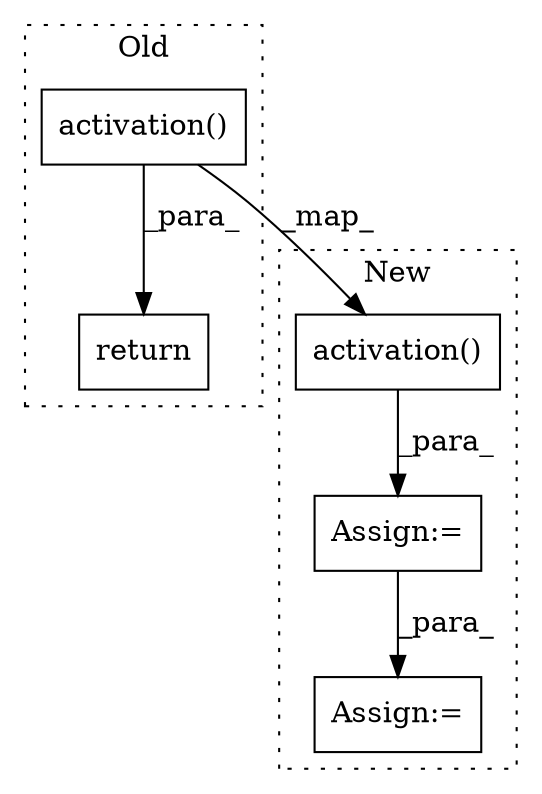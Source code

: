 digraph G {
subgraph cluster0 {
1 [label="activation()" a="75" s="3164,3196" l="16,1" shape="box"];
5 [label="return" a="93" s="4281" l="7" shape="box"];
label = "Old";
style="dotted";
}
subgraph cluster1 {
2 [label="activation()" a="75" s="2925,2953" l="16,1" shape="box"];
3 [label="Assign:=" a="68" s="3260" l="3" shape="box"];
4 [label="Assign:=" a="68" s="3518" l="4" shape="box"];
label = "New";
style="dotted";
}
1 -> 2 [label="_map_"];
1 -> 5 [label="_para_"];
2 -> 3 [label="_para_"];
3 -> 4 [label="_para_"];
}